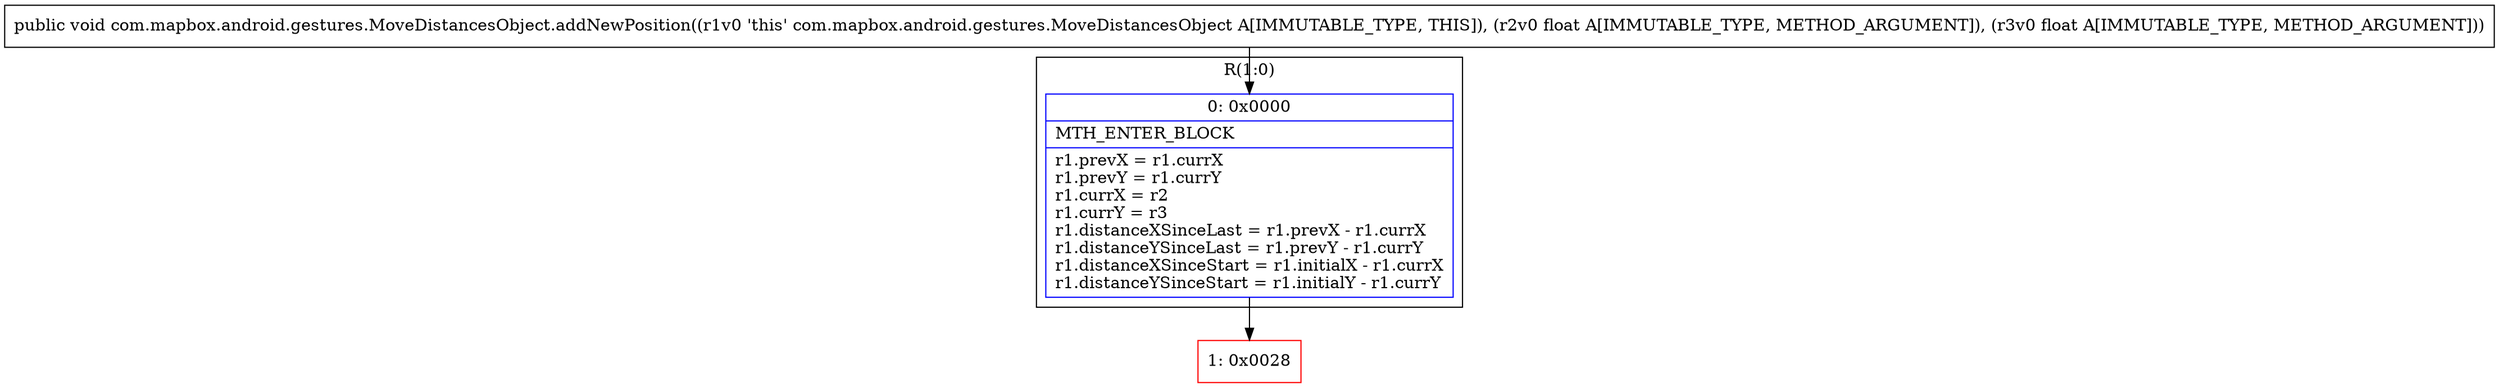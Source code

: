 digraph "CFG forcom.mapbox.android.gestures.MoveDistancesObject.addNewPosition(FF)V" {
subgraph cluster_Region_1765619560 {
label = "R(1:0)";
node [shape=record,color=blue];
Node_0 [shape=record,label="{0\:\ 0x0000|MTH_ENTER_BLOCK\l|r1.prevX = r1.currX\lr1.prevY = r1.currY\lr1.currX = r2\lr1.currY = r3\lr1.distanceXSinceLast = r1.prevX \- r1.currX\lr1.distanceYSinceLast = r1.prevY \- r1.currY\lr1.distanceXSinceStart = r1.initialX \- r1.currX\lr1.distanceYSinceStart = r1.initialY \- r1.currY\l}"];
}
Node_1 [shape=record,color=red,label="{1\:\ 0x0028}"];
MethodNode[shape=record,label="{public void com.mapbox.android.gestures.MoveDistancesObject.addNewPosition((r1v0 'this' com.mapbox.android.gestures.MoveDistancesObject A[IMMUTABLE_TYPE, THIS]), (r2v0 float A[IMMUTABLE_TYPE, METHOD_ARGUMENT]), (r3v0 float A[IMMUTABLE_TYPE, METHOD_ARGUMENT])) }"];
MethodNode -> Node_0;
Node_0 -> Node_1;
}

